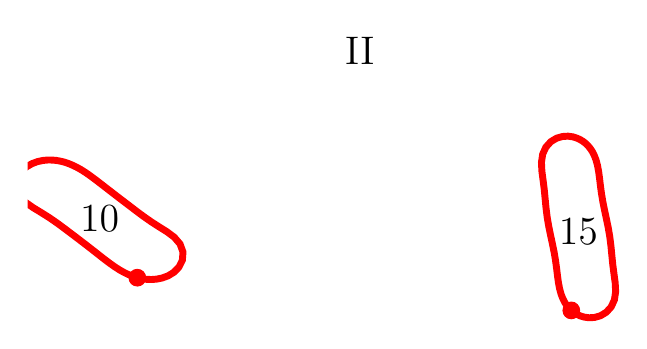 \begin{tikzpicture}[scale=1]

\begin{axis}[
  xmin = -10,
  xmax = 2,
  ymin = -2.45,
  ymax = 2.45,
  scale only axis,
  axis equal image,
  hide axis,
  title = {\Large{II}}
  ]

\addplot [mark=none,red,line width=2.5] table{
-8.019e+00 -9.319e-01
-7.964e+00 -9.451e-01
-7.904e+00 -9.557e-01
-7.835e+00 -9.629e-01
-7.757e+00 -9.645e-01
-7.668e+00 -9.575e-01
-7.57e+00 -9.376e-01
-7.465e+00 -8.992e-01
-7.361e+00 -8.363e-01
-7.268e+00 -7.426e-01
-7.205e+00 -6.168e-01
-7.194e+00 -4.689e-01
-7.247e+00 -3.227e-01
-7.352e+00 -2.0e-01
-7.485e+00 -1.01e-01
-7.629e+00 -1.125e-02
-7.772e+00 8.12e-02
-7.912e+00 1.794e-01
-8.048e+00 2.808e-01
-8.18e+00 3.816e-01
-8.309e+00 4.799e-01
-8.433e+00 5.749e-01
-8.551e+00 6.663e-01
-8.663e+00 7.531e-01
-8.768e+00 8.338e-01
-8.866e+00 9.068e-01
-8.957e+00 9.704e-01
-9.042e+00 1.024e+00
-9.12e+00 1.067e+00
-9.191e+00 1.101e+00
-9.254e+00 1.127e+00
-9.312e+00 1.148e+00
-9.367e+00 1.164e+00
-9.422e+00 1.176e+00
-9.483e+00 1.187e+00
-9.551e+00 1.193e+00
-9.63e+00 1.195e+00
-9.718e+00 1.187e+00
-9.817e+00 1.167e+00
-9.921e+00 1.129e+00
-1.003e+01 1.066e+00
-1.012e+01 9.727e-01
-1.018e+01 8.472e-01
-1.019e+01 6.993e-01
-1.014e+01 5.532e-01
-1.004e+01 4.311e-01
-9.901e+00 3.335e-01
-9.756e+00 2.454e-01
-9.612e+00 1.545e-01
-9.471e+00 5.755e-02
-9.335e+00 -4.285e-02
-9.202e+00 -1.431e-01
-9.073e+00 -2.411e-01
-8.949e+00 -3.361e-01
-8.831e+00 -4.278e-01
-8.72e+00 -5.151e-01
-8.616e+00 -5.966e-01
-8.518e+00 -6.704e-01
-8.427e+00 -7.348e-01
-8.343e+00 -7.891e-01
-8.265e+00 -8.332e-01
-8.195e+00 -8.68e-01
-8.132e+00 -8.948e-01
-8.074e+00 -9.156e-01
-8.019e+00 -9.319e-01
};

\addplot [mark=none,red,line width=2.5] table{
-1.782e-01 -1.523e+00
-1.336e-01 -1.559e+00
-8.182e-02 -1.592e+00
-1.968e-02 -1.621e+00
5.515e-02 -1.644e+00
1.434e-01 -1.656e+00
2.434e-01 -1.65e+00
3.501e-01 -1.619e+00
4.545e-01 -1.556e+00
5.429e-01 -1.459e+00
6.013e-01 -1.331e+00
6.23e-01 -1.183e+00
6.151e-01 -1.027e+00
5.934e-01 -8.666e-01
5.719e-01 -7.016e-01
5.548e-01 -5.332e-01
5.385e-01 -3.632e-01
5.172e-01 -1.938e-01
4.888e-01 -2.695e-02
4.552e-01 1.36e-01
4.21e-01 2.944e-01
3.905e-01 4.478e-01
3.66e-01 5.952e-01
3.474e-01 7.353e-01
3.318e-01 8.666e-01
3.154e-01 9.877e-01
2.95e-01 1.097e+00
2.688e-01 1.194e+00
2.37e-01 1.277e+00
2.012e-01 1.347e+00
1.633e-01 1.404e+00
1.242e-01 1.452e+00
8.353e-02 1.492e+00
3.895e-02 1.527e+00
-1.28e-02 1.56e+00
-7.492e-02 1.589e+00
-1.497e-01 1.613e+00
-2.38e-01 1.625e+00
-3.379e-01 1.619e+00
-4.447e-01 1.588e+00
-5.489e-01 1.525e+00
-6.372e-01 1.427e+00
-6.955e-01 1.299e+00
-7.173e-01 1.151e+00
-7.099e-01 9.952e-01
-6.888e-01 8.345e-01
-6.679e-01 6.694e-01
-6.514e-01 5.01e-01
-6.352e-01 3.31e-01
-6.141e-01 1.615e-01
-5.857e-01 -5.338e-03
-5.521e-01 -1.683e-01
-5.177e-01 -3.267e-01
-4.869e-01 -4.8e-01
-4.622e-01 -6.274e-01
-4.432e-01 -7.675e-01
-4.274e-01 -8.987e-01
-4.108e-01 -1.02e+00
-3.901e-01 -1.129e+00
-3.637e-01 -1.226e+00
-3.318e-01 -1.309e+00
-2.96e-01 -1.379e+00
-2.58e-01 -1.436e+00
-2.189e-01 -1.483e+00
-1.782e-01 -1.523e+00
};

\addplot [only marks,mark=*,red,mark size = 3pt] table{
-8.019e+00 -9.319e-01
-1.782e-01 -1.523e+00
};

\node [below] at (axis cs:  -8.7,  0.55) {\Large{10}};
\node [below] at (axis cs:  -0.05,  0.3) {\Large{15}};

\end{axis}


\end{tikzpicture}




